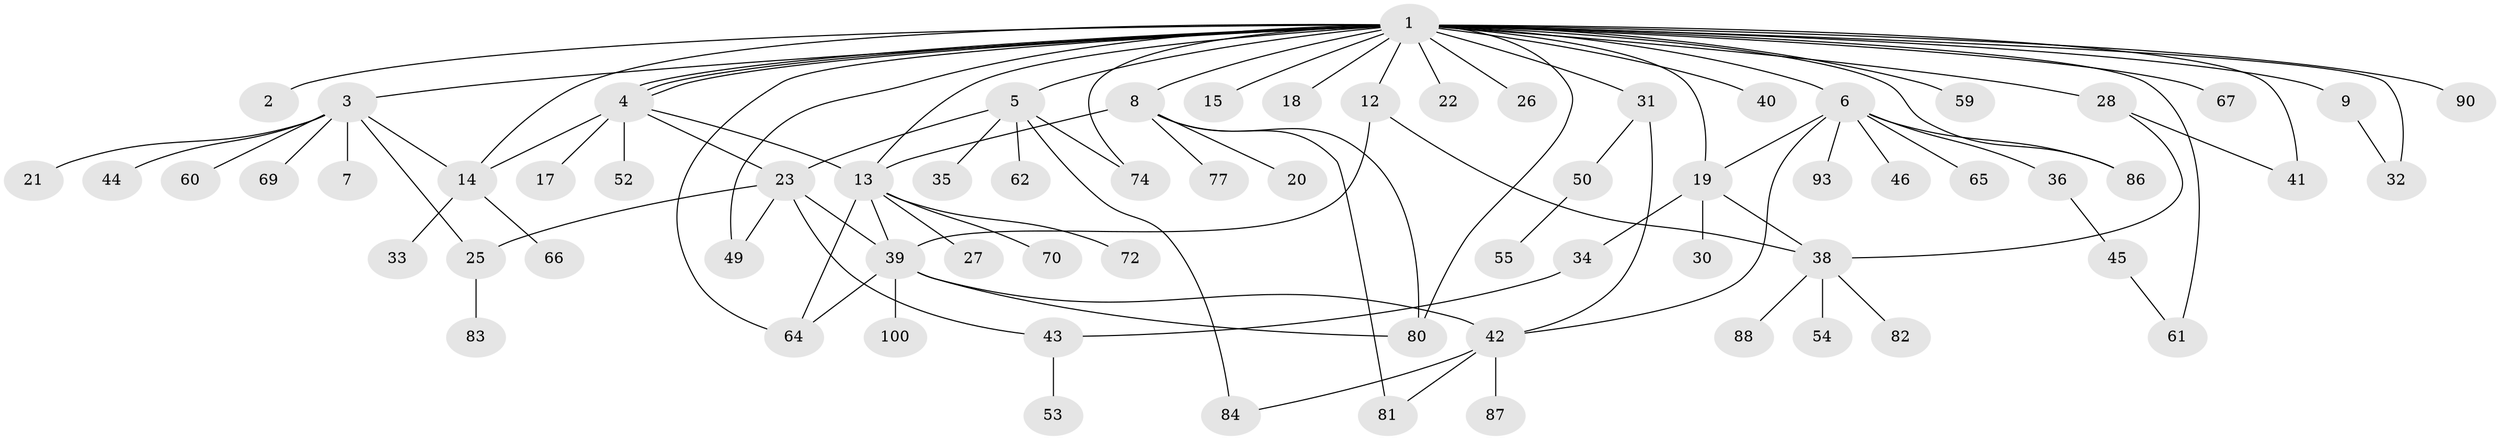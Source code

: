 // original degree distribution, {30: 0.01, 1: 0.49, 8: 0.01, 9: 0.02, 7: 0.03, 6: 0.03, 5: 0.03, 2: 0.22, 4: 0.05, 3: 0.11}
// Generated by graph-tools (version 1.1) at 2025/38/02/21/25 10:38:54]
// undirected, 70 vertices, 97 edges
graph export_dot {
graph [start="1"]
  node [color=gray90,style=filled];
  1 [super="+16"];
  2;
  3 [super="+24"];
  4 [super="+96"];
  5 [super="+10"];
  6 [super="+11"];
  7;
  8 [super="+58"];
  9;
  12 [super="+29"];
  13 [super="+85"];
  14 [super="+51"];
  15;
  17 [super="+68"];
  18;
  19 [super="+78"];
  20;
  21;
  22;
  23 [super="+56"];
  25 [super="+47"];
  26 [super="+89"];
  27;
  28;
  30;
  31 [super="+37"];
  32;
  33;
  34;
  35;
  36 [super="+97"];
  38 [super="+57"];
  39 [super="+48"];
  40;
  41;
  42 [super="+75"];
  43 [super="+99"];
  44;
  45 [super="+63"];
  46 [super="+73"];
  49;
  50 [super="+95"];
  52;
  53;
  54;
  55 [super="+79"];
  59;
  60;
  61 [super="+76"];
  62 [super="+91"];
  64;
  65;
  66;
  67;
  69 [super="+98"];
  70 [super="+71"];
  72;
  74 [super="+94"];
  77;
  80;
  81;
  82;
  83 [super="+92"];
  84;
  86;
  87;
  88;
  90;
  93;
  100;
  1 -- 2;
  1 -- 3;
  1 -- 4;
  1 -- 4;
  1 -- 4;
  1 -- 5;
  1 -- 6;
  1 -- 8;
  1 -- 9;
  1 -- 12 [weight=2];
  1 -- 13;
  1 -- 14;
  1 -- 15;
  1 -- 18;
  1 -- 19;
  1 -- 22;
  1 -- 26;
  1 -- 28;
  1 -- 31;
  1 -- 32;
  1 -- 40;
  1 -- 49;
  1 -- 61;
  1 -- 64;
  1 -- 67;
  1 -- 86;
  1 -- 90;
  1 -- 80;
  1 -- 59;
  1 -- 41;
  1 -- 74;
  3 -- 7;
  3 -- 14;
  3 -- 21;
  3 -- 25;
  3 -- 44;
  3 -- 69;
  3 -- 60;
  4 -- 13;
  4 -- 17;
  4 -- 23;
  4 -- 52;
  4 -- 14;
  5 -- 23;
  5 -- 35;
  5 -- 62;
  5 -- 74;
  5 -- 84;
  6 -- 19;
  6 -- 36;
  6 -- 86;
  6 -- 42;
  6 -- 46;
  6 -- 65;
  6 -- 93;
  8 -- 13;
  8 -- 20;
  8 -- 77;
  8 -- 81;
  8 -- 80;
  9 -- 32;
  12 -- 38;
  12 -- 39;
  13 -- 27;
  13 -- 39;
  13 -- 64;
  13 -- 70;
  13 -- 72;
  14 -- 33;
  14 -- 66;
  19 -- 30;
  19 -- 34;
  19 -- 38;
  23 -- 43;
  23 -- 49;
  23 -- 39;
  23 -- 25;
  25 -- 83;
  28 -- 38;
  28 -- 41;
  31 -- 42;
  31 -- 50;
  34 -- 43;
  36 -- 45;
  38 -- 54;
  38 -- 82;
  38 -- 88;
  39 -- 64;
  39 -- 80;
  39 -- 100;
  39 -- 42;
  42 -- 81;
  42 -- 87;
  42 -- 84;
  43 -- 53;
  45 -- 61;
  50 -- 55;
}
